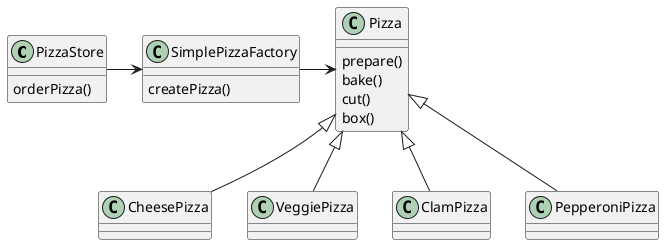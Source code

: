 @startuml
class PizzaStore {
orderPizza()
}
class SimplePizzaFactory {
createPizza()
}
PizzaStore --right> SimplePizzaFactory

class Pizza {
prepare()
bake()
cut()
box()
}
SimplePizzaFactory --right> Pizza

CheesePizza --up|> Pizza
VeggiePizza --up|> Pizza
ClamPizza --up|> Pizza
PepperoniPizza --up|> Pizza
@enduml